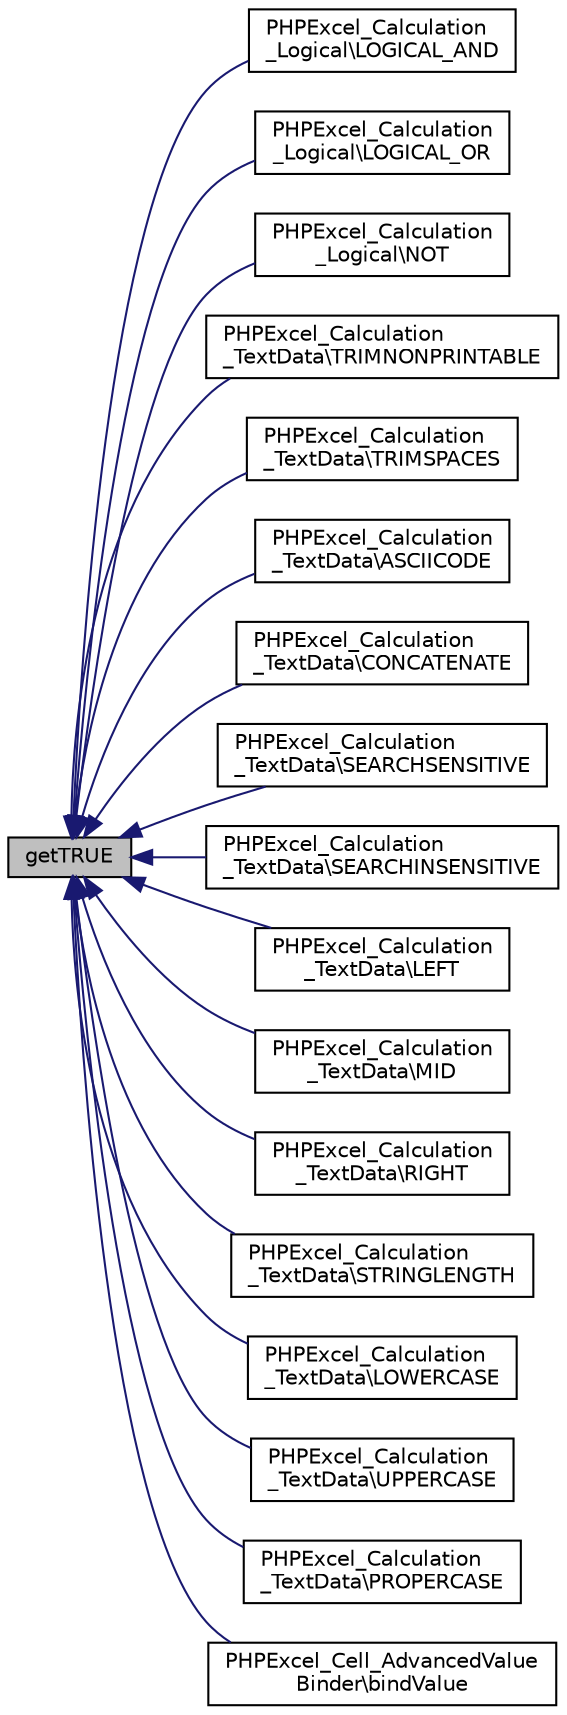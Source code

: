 digraph "getTRUE"
{
  edge [fontname="Helvetica",fontsize="10",labelfontname="Helvetica",labelfontsize="10"];
  node [fontname="Helvetica",fontsize="10",shape=record];
  rankdir="LR";
  Node215 [label="getTRUE",height=0.2,width=0.4,color="black", fillcolor="grey75", style="filled", fontcolor="black"];
  Node215 -> Node216 [dir="back",color="midnightblue",fontsize="10",style="solid",fontname="Helvetica"];
  Node216 [label="PHPExcel_Calculation\l_Logical\\LOGICAL_AND",height=0.2,width=0.4,color="black", fillcolor="white", style="filled",URL="$class_p_h_p_excel___calculation___logical.html#a6831077d297ca6b4439bf70db9c4a983"];
  Node215 -> Node217 [dir="back",color="midnightblue",fontsize="10",style="solid",fontname="Helvetica"];
  Node217 [label="PHPExcel_Calculation\l_Logical\\LOGICAL_OR",height=0.2,width=0.4,color="black", fillcolor="white", style="filled",URL="$class_p_h_p_excel___calculation___logical.html#abc3c304531b94d60e84f40b67e41c0a2"];
  Node215 -> Node218 [dir="back",color="midnightblue",fontsize="10",style="solid",fontname="Helvetica"];
  Node218 [label="PHPExcel_Calculation\l_Logical\\NOT",height=0.2,width=0.4,color="black", fillcolor="white", style="filled",URL="$class_p_h_p_excel___calculation___logical.html#a7a6f23e559e942bac40fecf6ce19efb5"];
  Node215 -> Node219 [dir="back",color="midnightblue",fontsize="10",style="solid",fontname="Helvetica"];
  Node219 [label="PHPExcel_Calculation\l_TextData\\TRIMNONPRINTABLE",height=0.2,width=0.4,color="black", fillcolor="white", style="filled",URL="$class_p_h_p_excel___calculation___text_data.html#ac060e87b67613b7a7b7dca2cb52f8dfe"];
  Node215 -> Node220 [dir="back",color="midnightblue",fontsize="10",style="solid",fontname="Helvetica"];
  Node220 [label="PHPExcel_Calculation\l_TextData\\TRIMSPACES",height=0.2,width=0.4,color="black", fillcolor="white", style="filled",URL="$class_p_h_p_excel___calculation___text_data.html#a729d2faeaffe2cdde8f5a390bdf779b8"];
  Node215 -> Node221 [dir="back",color="midnightblue",fontsize="10",style="solid",fontname="Helvetica"];
  Node221 [label="PHPExcel_Calculation\l_TextData\\ASCIICODE",height=0.2,width=0.4,color="black", fillcolor="white", style="filled",URL="$class_p_h_p_excel___calculation___text_data.html#a0f1faee190ce2c8d84a8781d7a20de66"];
  Node215 -> Node222 [dir="back",color="midnightblue",fontsize="10",style="solid",fontname="Helvetica"];
  Node222 [label="PHPExcel_Calculation\l_TextData\\CONCATENATE",height=0.2,width=0.4,color="black", fillcolor="white", style="filled",URL="$class_p_h_p_excel___calculation___text_data.html#a52eddebd8dbdc3d6953a40526b256d5f"];
  Node215 -> Node223 [dir="back",color="midnightblue",fontsize="10",style="solid",fontname="Helvetica"];
  Node223 [label="PHPExcel_Calculation\l_TextData\\SEARCHSENSITIVE",height=0.2,width=0.4,color="black", fillcolor="white", style="filled",URL="$class_p_h_p_excel___calculation___text_data.html#aa2d36eb4a671d8d1aeeaf73df709f5eb"];
  Node215 -> Node224 [dir="back",color="midnightblue",fontsize="10",style="solid",fontname="Helvetica"];
  Node224 [label="PHPExcel_Calculation\l_TextData\\SEARCHINSENSITIVE",height=0.2,width=0.4,color="black", fillcolor="white", style="filled",URL="$class_p_h_p_excel___calculation___text_data.html#a9721beab9c264c94a8c064b27c0f112e"];
  Node215 -> Node225 [dir="back",color="midnightblue",fontsize="10",style="solid",fontname="Helvetica"];
  Node225 [label="PHPExcel_Calculation\l_TextData\\LEFT",height=0.2,width=0.4,color="black", fillcolor="white", style="filled",URL="$class_p_h_p_excel___calculation___text_data.html#acd3815682b30f35e4d71c1047b1d5877"];
  Node215 -> Node226 [dir="back",color="midnightblue",fontsize="10",style="solid",fontname="Helvetica"];
  Node226 [label="PHPExcel_Calculation\l_TextData\\MID",height=0.2,width=0.4,color="black", fillcolor="white", style="filled",URL="$class_p_h_p_excel___calculation___text_data.html#a9a3d47b818dfeed297e24599c155c502"];
  Node215 -> Node227 [dir="back",color="midnightblue",fontsize="10",style="solid",fontname="Helvetica"];
  Node227 [label="PHPExcel_Calculation\l_TextData\\RIGHT",height=0.2,width=0.4,color="black", fillcolor="white", style="filled",URL="$class_p_h_p_excel___calculation___text_data.html#a013441c0de2bbe3dcb395bdaac7c436f"];
  Node215 -> Node228 [dir="back",color="midnightblue",fontsize="10",style="solid",fontname="Helvetica"];
  Node228 [label="PHPExcel_Calculation\l_TextData\\STRINGLENGTH",height=0.2,width=0.4,color="black", fillcolor="white", style="filled",URL="$class_p_h_p_excel___calculation___text_data.html#a436e45225b0405e5b21f6636fc4b4a86"];
  Node215 -> Node229 [dir="back",color="midnightblue",fontsize="10",style="solid",fontname="Helvetica"];
  Node229 [label="PHPExcel_Calculation\l_TextData\\LOWERCASE",height=0.2,width=0.4,color="black", fillcolor="white", style="filled",URL="$class_p_h_p_excel___calculation___text_data.html#ae30737d36e00fdde4aaeea98391db488"];
  Node215 -> Node230 [dir="back",color="midnightblue",fontsize="10",style="solid",fontname="Helvetica"];
  Node230 [label="PHPExcel_Calculation\l_TextData\\UPPERCASE",height=0.2,width=0.4,color="black", fillcolor="white", style="filled",URL="$class_p_h_p_excel___calculation___text_data.html#a30e0edf9e172f0a6e4067dbd087fe20a"];
  Node215 -> Node231 [dir="back",color="midnightblue",fontsize="10",style="solid",fontname="Helvetica"];
  Node231 [label="PHPExcel_Calculation\l_TextData\\PROPERCASE",height=0.2,width=0.4,color="black", fillcolor="white", style="filled",URL="$class_p_h_p_excel___calculation___text_data.html#a3560063d7b1147cde33d11bdde7c7251"];
  Node215 -> Node232 [dir="back",color="midnightblue",fontsize="10",style="solid",fontname="Helvetica"];
  Node232 [label="PHPExcel_Cell_AdvancedValue\lBinder\\bindValue",height=0.2,width=0.4,color="black", fillcolor="white", style="filled",URL="$class_p_h_p_excel___cell___advanced_value_binder.html#a39b388668f7555fba29bd979a6ed9dc4"];
}
